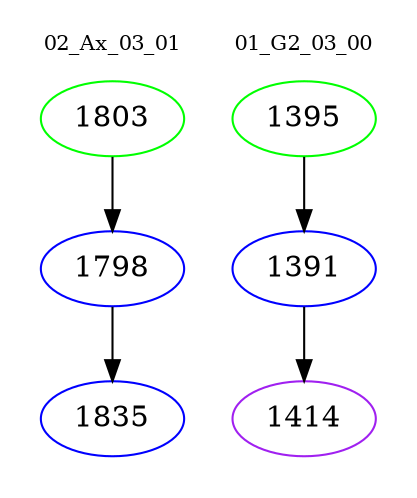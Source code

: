 digraph{
subgraph cluster_0 {
color = white
label = "02_Ax_03_01";
fontsize=10;
T0_1803 [label="1803", color="green"]
T0_1803 -> T0_1798 [color="black"]
T0_1798 [label="1798", color="blue"]
T0_1798 -> T0_1835 [color="black"]
T0_1835 [label="1835", color="blue"]
}
subgraph cluster_1 {
color = white
label = "01_G2_03_00";
fontsize=10;
T1_1395 [label="1395", color="green"]
T1_1395 -> T1_1391 [color="black"]
T1_1391 [label="1391", color="blue"]
T1_1391 -> T1_1414 [color="black"]
T1_1414 [label="1414", color="purple"]
}
}
